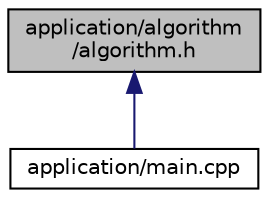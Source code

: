 digraph "application/algorithm/algorithm.h"
{
 // LATEX_PDF_SIZE
  edge [fontname="Helvetica",fontsize="10",labelfontname="Helvetica",labelfontsize="10"];
  node [fontname="Helvetica",fontsize="10",shape=record];
  Node1 [label="application/algorithm\l/algorithm.h",height=0.2,width=0.4,color="black", fillcolor="grey75", style="filled", fontcolor="black",tooltip="This file contains the implementation details for algorithm class."];
  Node1 -> Node2 [dir="back",color="midnightblue",fontsize="10",style="solid"];
  Node2 [label="application/main.cpp",height=0.2,width=0.4,color="black", fillcolor="white", style="filled",URL="$main_8cpp.html",tooltip="This is the main class which is built in the Simulator and used to call all other classes."];
}
